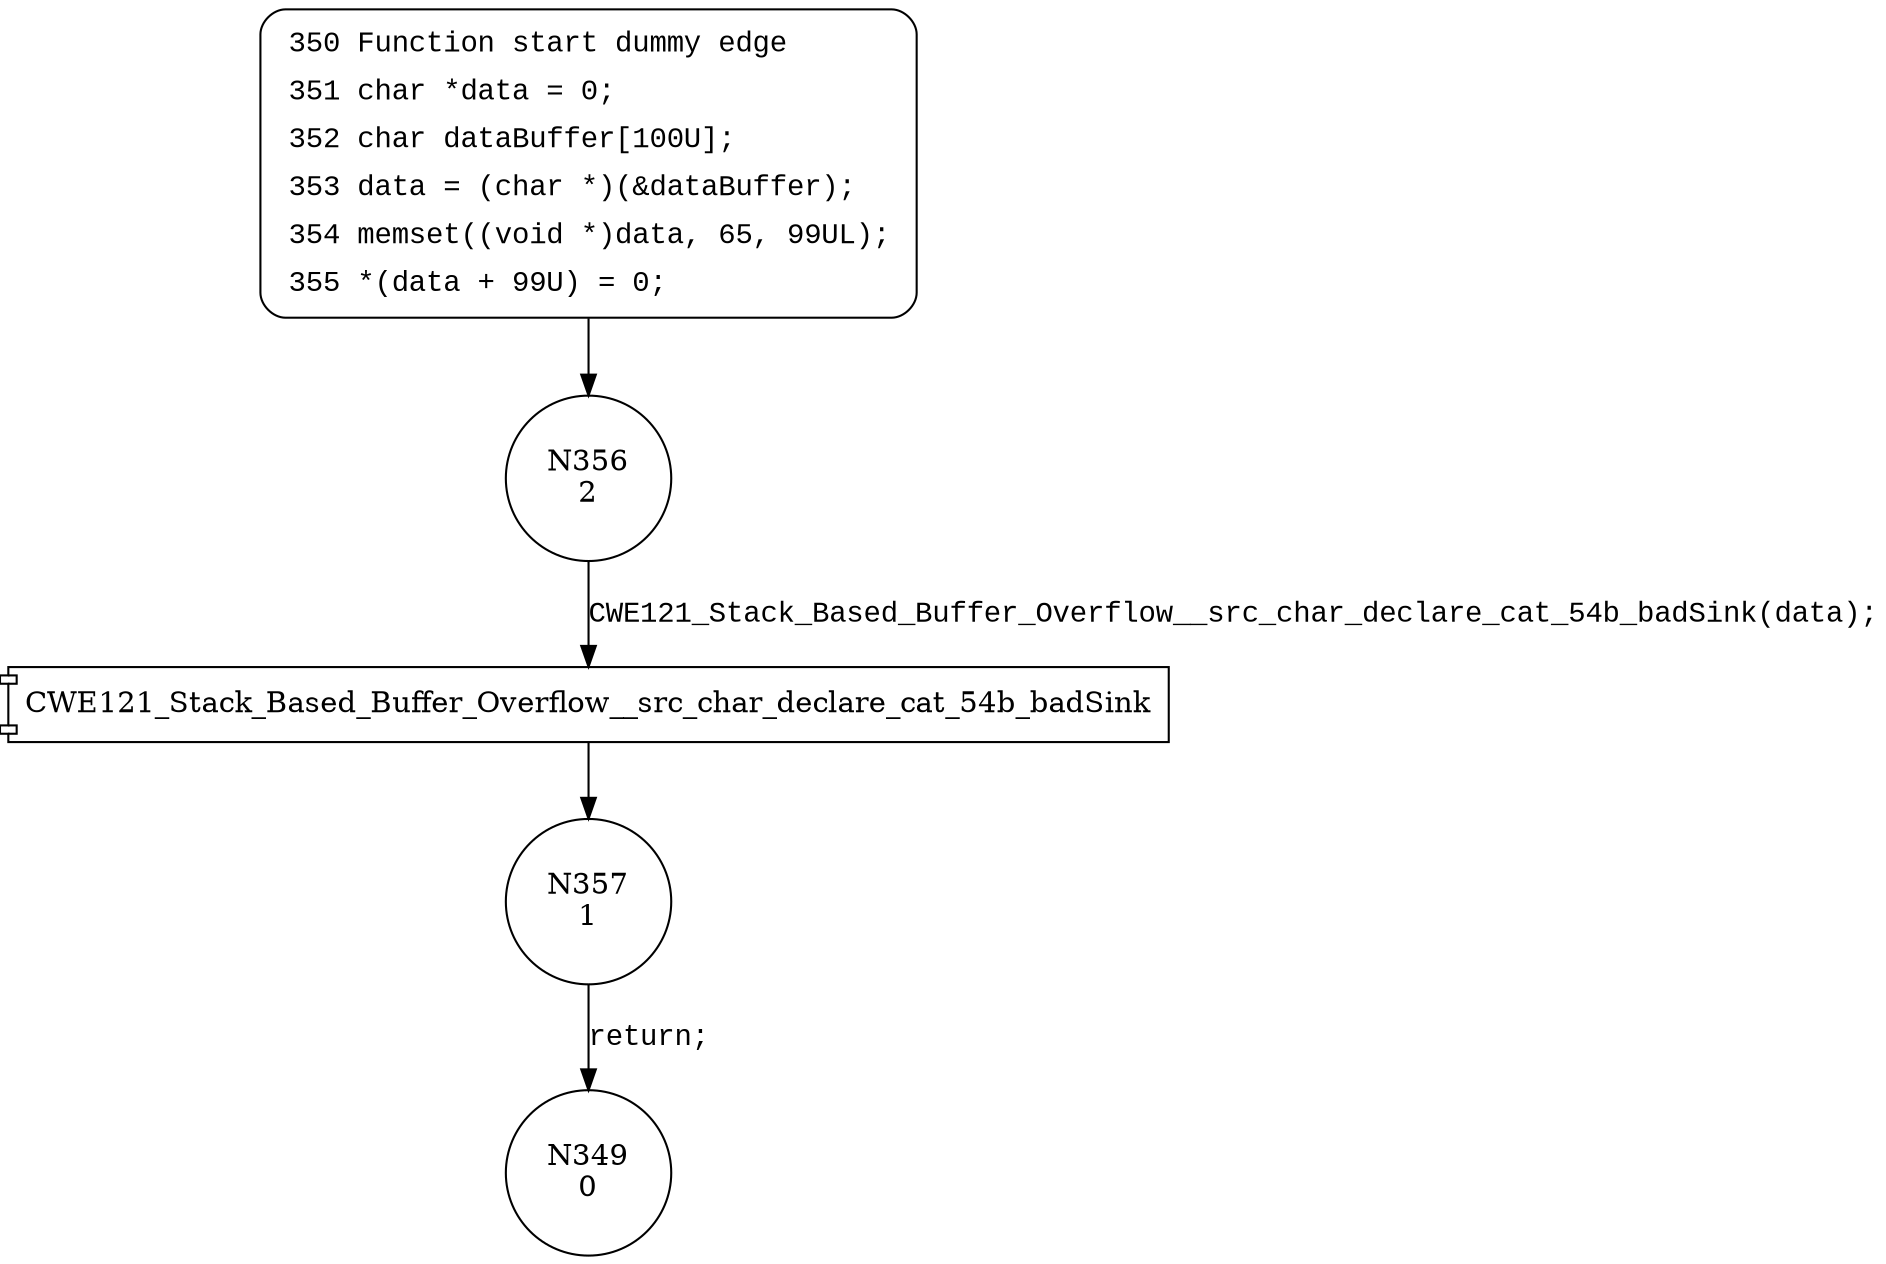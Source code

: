 digraph CWE121_Stack_Based_Buffer_Overflow__src_char_declare_cat_54_bad {
356 [shape="circle" label="N356\n2"]
357 [shape="circle" label="N357\n1"]
349 [shape="circle" label="N349\n0"]
350 [style="filled,bold" penwidth="1" fillcolor="white" fontname="Courier New" shape="Mrecord" label=<<table border="0" cellborder="0" cellpadding="3" bgcolor="white"><tr><td align="right">350</td><td align="left">Function start dummy edge</td></tr><tr><td align="right">351</td><td align="left">char *data = 0;</td></tr><tr><td align="right">352</td><td align="left">char dataBuffer[100U];</td></tr><tr><td align="right">353</td><td align="left">data = (char *)(&amp;dataBuffer);</td></tr><tr><td align="right">354</td><td align="left">memset((void *)data, 65, 99UL);</td></tr><tr><td align="right">355</td><td align="left">*(data + 99U) = 0;</td></tr></table>>]
350 -> 356[label=""]
100003 [shape="component" label="CWE121_Stack_Based_Buffer_Overflow__src_char_declare_cat_54b_badSink"]
356 -> 100003 [label="CWE121_Stack_Based_Buffer_Overflow__src_char_declare_cat_54b_badSink(data);" fontname="Courier New"]
100003 -> 357 [label="" fontname="Courier New"]
357 -> 349 [label="return;" fontname="Courier New"]
}